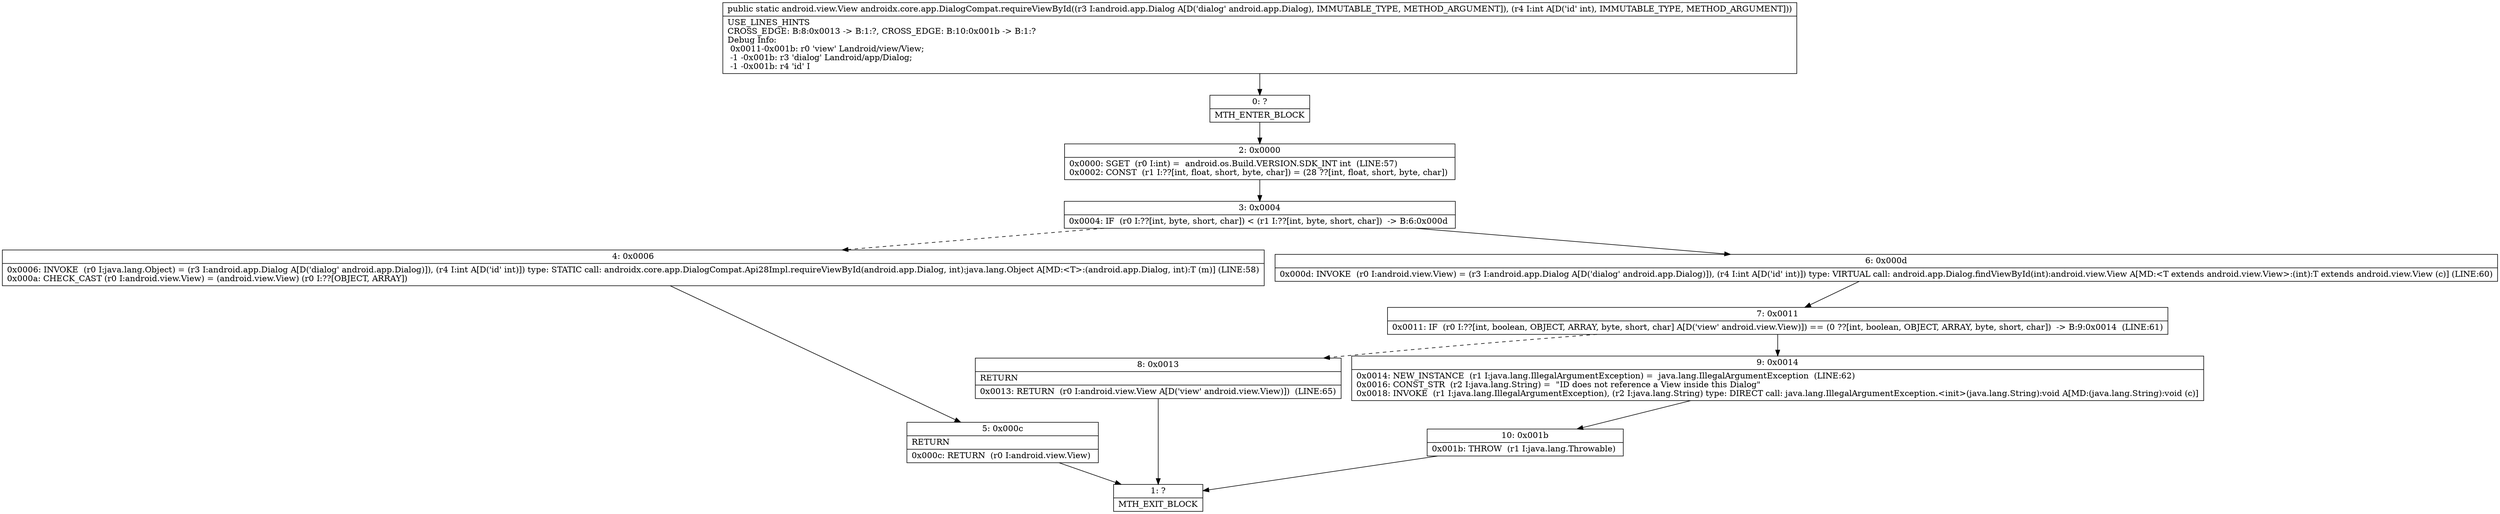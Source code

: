 digraph "CFG forandroidx.core.app.DialogCompat.requireViewById(Landroid\/app\/Dialog;I)Landroid\/view\/View;" {
Node_0 [shape=record,label="{0\:\ ?|MTH_ENTER_BLOCK\l}"];
Node_2 [shape=record,label="{2\:\ 0x0000|0x0000: SGET  (r0 I:int) =  android.os.Build.VERSION.SDK_INT int  (LINE:57)\l0x0002: CONST  (r1 I:??[int, float, short, byte, char]) = (28 ??[int, float, short, byte, char]) \l}"];
Node_3 [shape=record,label="{3\:\ 0x0004|0x0004: IF  (r0 I:??[int, byte, short, char]) \< (r1 I:??[int, byte, short, char])  \-\> B:6:0x000d \l}"];
Node_4 [shape=record,label="{4\:\ 0x0006|0x0006: INVOKE  (r0 I:java.lang.Object) = (r3 I:android.app.Dialog A[D('dialog' android.app.Dialog)]), (r4 I:int A[D('id' int)]) type: STATIC call: androidx.core.app.DialogCompat.Api28Impl.requireViewById(android.app.Dialog, int):java.lang.Object A[MD:\<T\>:(android.app.Dialog, int):T (m)] (LINE:58)\l0x000a: CHECK_CAST (r0 I:android.view.View) = (android.view.View) (r0 I:??[OBJECT, ARRAY]) \l}"];
Node_5 [shape=record,label="{5\:\ 0x000c|RETURN\l|0x000c: RETURN  (r0 I:android.view.View) \l}"];
Node_1 [shape=record,label="{1\:\ ?|MTH_EXIT_BLOCK\l}"];
Node_6 [shape=record,label="{6\:\ 0x000d|0x000d: INVOKE  (r0 I:android.view.View) = (r3 I:android.app.Dialog A[D('dialog' android.app.Dialog)]), (r4 I:int A[D('id' int)]) type: VIRTUAL call: android.app.Dialog.findViewById(int):android.view.View A[MD:\<T extends android.view.View\>:(int):T extends android.view.View (c)] (LINE:60)\l}"];
Node_7 [shape=record,label="{7\:\ 0x0011|0x0011: IF  (r0 I:??[int, boolean, OBJECT, ARRAY, byte, short, char] A[D('view' android.view.View)]) == (0 ??[int, boolean, OBJECT, ARRAY, byte, short, char])  \-\> B:9:0x0014  (LINE:61)\l}"];
Node_8 [shape=record,label="{8\:\ 0x0013|RETURN\l|0x0013: RETURN  (r0 I:android.view.View A[D('view' android.view.View)])  (LINE:65)\l}"];
Node_9 [shape=record,label="{9\:\ 0x0014|0x0014: NEW_INSTANCE  (r1 I:java.lang.IllegalArgumentException) =  java.lang.IllegalArgumentException  (LINE:62)\l0x0016: CONST_STR  (r2 I:java.lang.String) =  \"ID does not reference a View inside this Dialog\" \l0x0018: INVOKE  (r1 I:java.lang.IllegalArgumentException), (r2 I:java.lang.String) type: DIRECT call: java.lang.IllegalArgumentException.\<init\>(java.lang.String):void A[MD:(java.lang.String):void (c)]\l}"];
Node_10 [shape=record,label="{10\:\ 0x001b|0x001b: THROW  (r1 I:java.lang.Throwable) \l}"];
MethodNode[shape=record,label="{public static android.view.View androidx.core.app.DialogCompat.requireViewById((r3 I:android.app.Dialog A[D('dialog' android.app.Dialog), IMMUTABLE_TYPE, METHOD_ARGUMENT]), (r4 I:int A[D('id' int), IMMUTABLE_TYPE, METHOD_ARGUMENT]))  | USE_LINES_HINTS\lCROSS_EDGE: B:8:0x0013 \-\> B:1:?, CROSS_EDGE: B:10:0x001b \-\> B:1:?\lDebug Info:\l  0x0011\-0x001b: r0 'view' Landroid\/view\/View;\l  \-1 \-0x001b: r3 'dialog' Landroid\/app\/Dialog;\l  \-1 \-0x001b: r4 'id' I\l}"];
MethodNode -> Node_0;Node_0 -> Node_2;
Node_2 -> Node_3;
Node_3 -> Node_4[style=dashed];
Node_3 -> Node_6;
Node_4 -> Node_5;
Node_5 -> Node_1;
Node_6 -> Node_7;
Node_7 -> Node_8[style=dashed];
Node_7 -> Node_9;
Node_8 -> Node_1;
Node_9 -> Node_10;
Node_10 -> Node_1;
}

